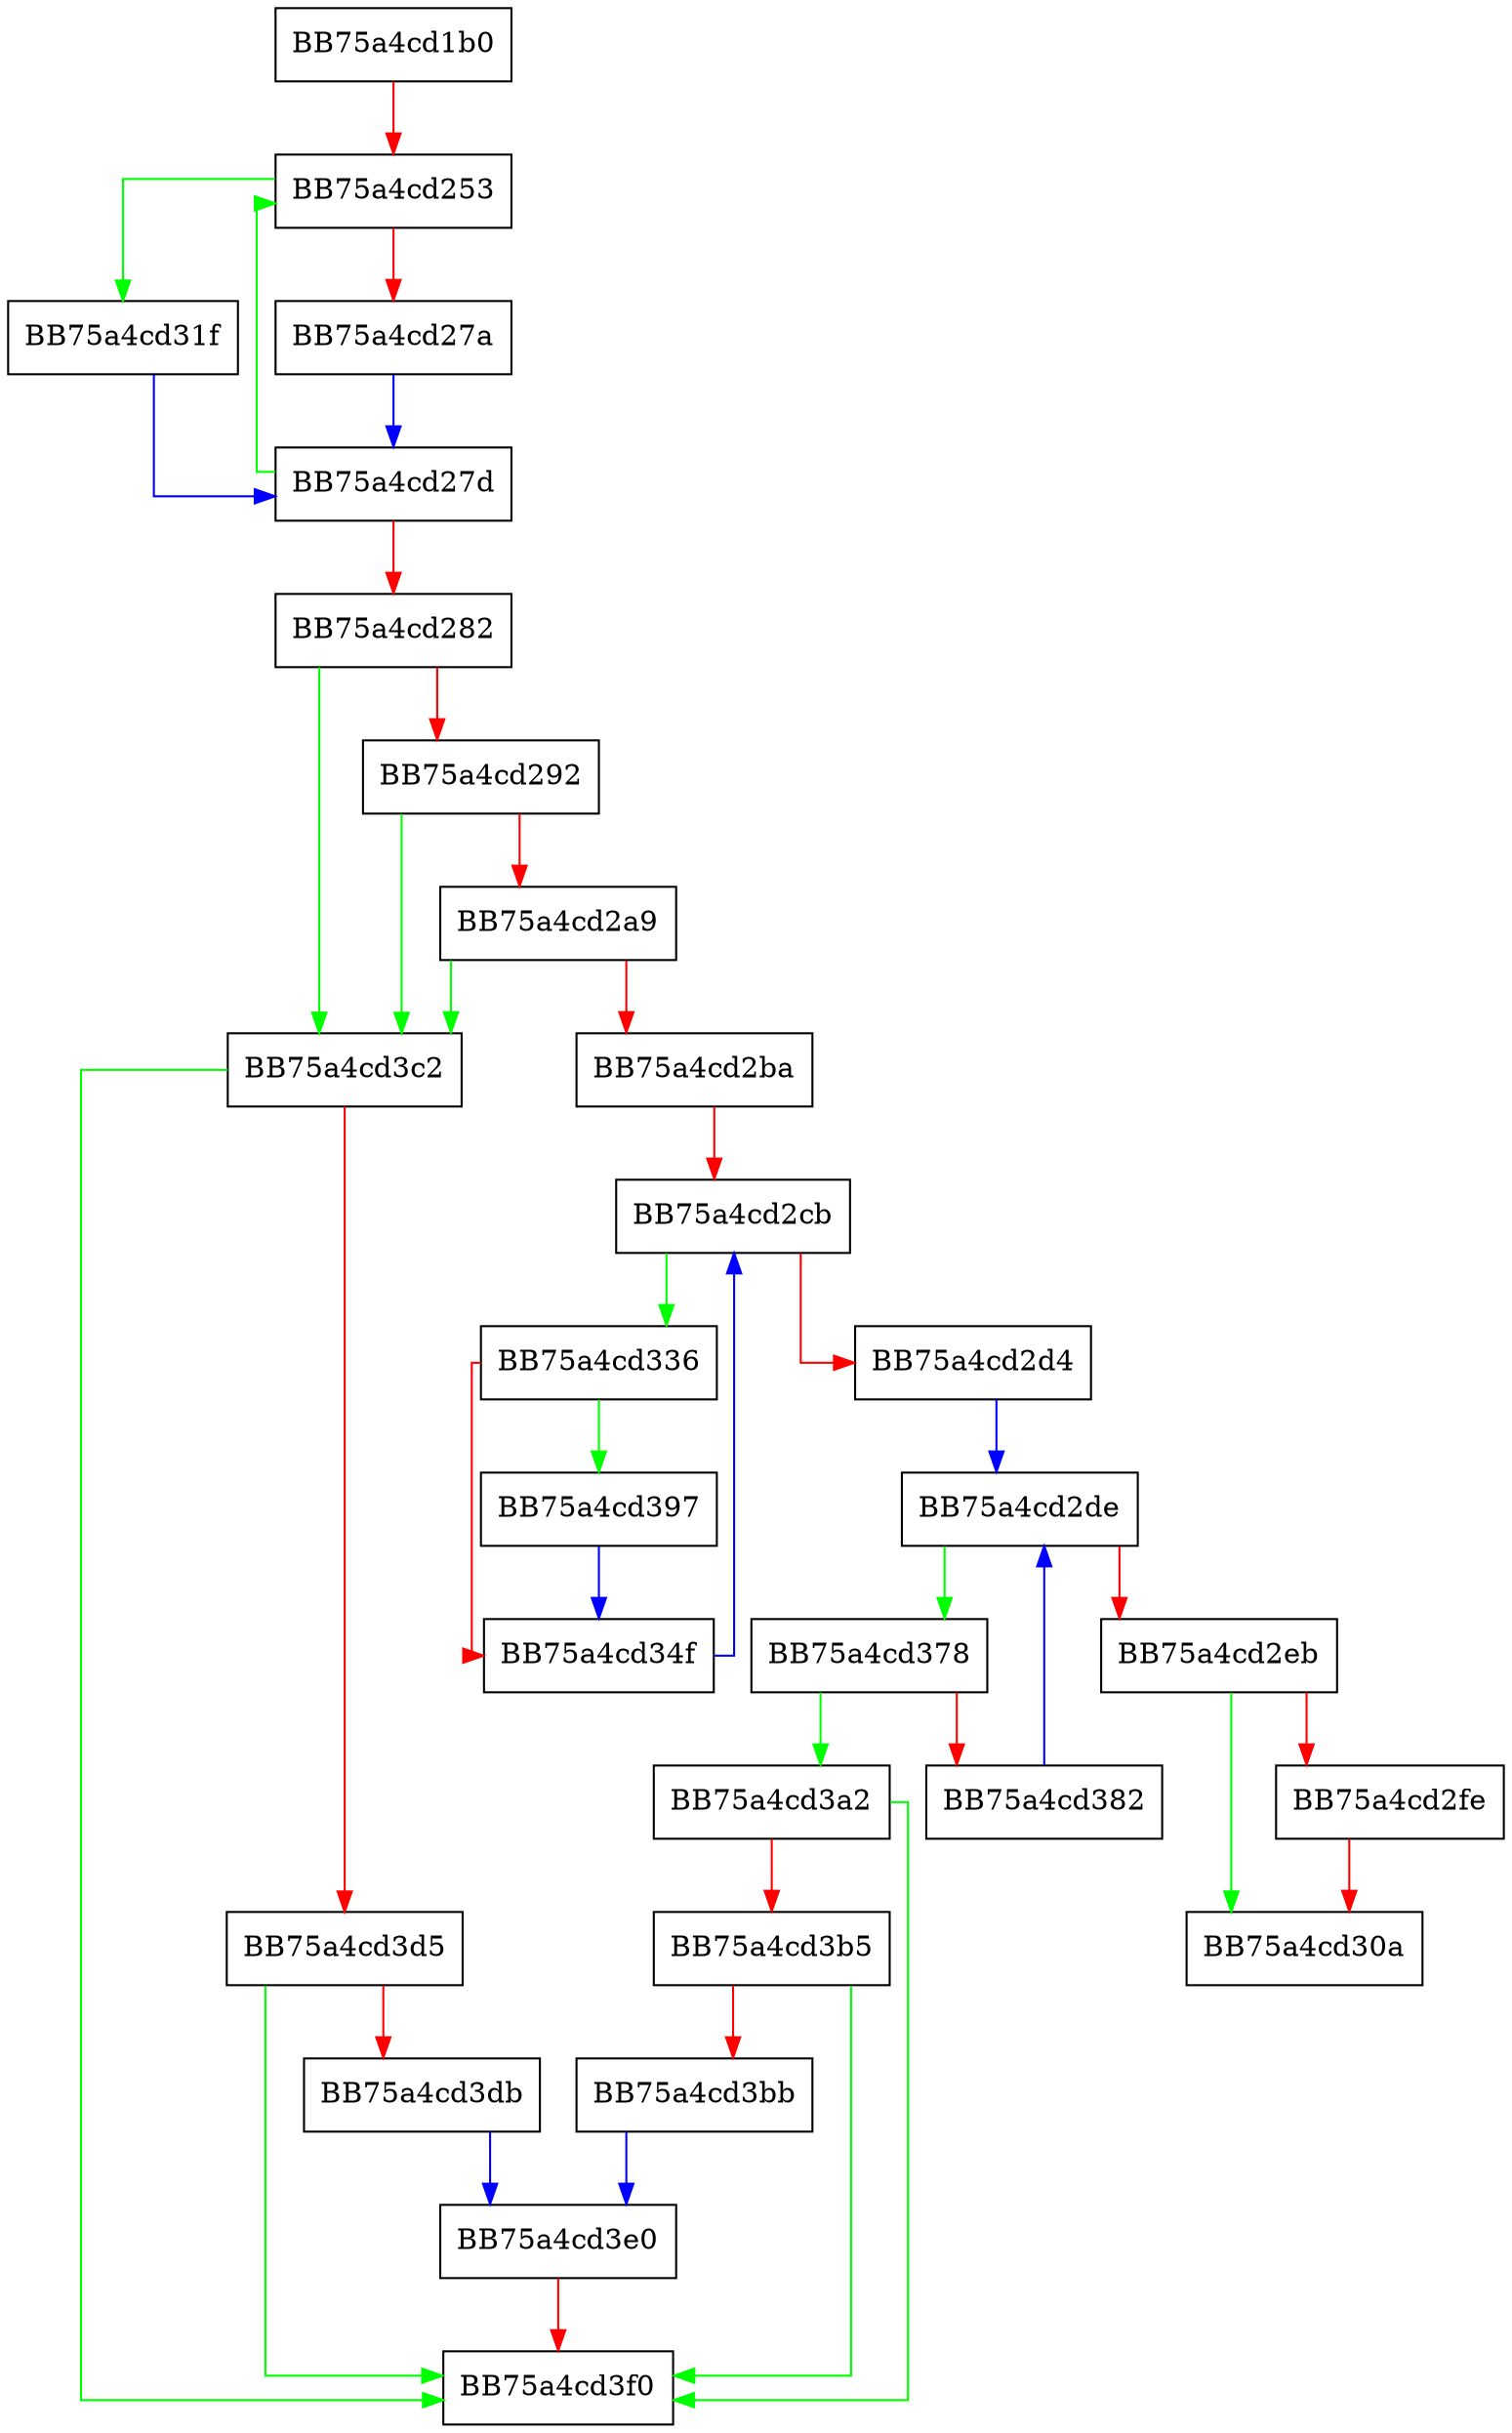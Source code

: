 digraph IgnoreInitialBytes {
  node [shape="box"];
  graph [splines=ortho];
  BB75a4cd1b0 -> BB75a4cd253 [color="red"];
  BB75a4cd253 -> BB75a4cd31f [color="green"];
  BB75a4cd253 -> BB75a4cd27a [color="red"];
  BB75a4cd27a -> BB75a4cd27d [color="blue"];
  BB75a4cd27d -> BB75a4cd253 [color="green"];
  BB75a4cd27d -> BB75a4cd282 [color="red"];
  BB75a4cd282 -> BB75a4cd3c2 [color="green"];
  BB75a4cd282 -> BB75a4cd292 [color="red"];
  BB75a4cd292 -> BB75a4cd3c2 [color="green"];
  BB75a4cd292 -> BB75a4cd2a9 [color="red"];
  BB75a4cd2a9 -> BB75a4cd3c2 [color="green"];
  BB75a4cd2a9 -> BB75a4cd2ba [color="red"];
  BB75a4cd2ba -> BB75a4cd2cb [color="red"];
  BB75a4cd2cb -> BB75a4cd336 [color="green"];
  BB75a4cd2cb -> BB75a4cd2d4 [color="red"];
  BB75a4cd2d4 -> BB75a4cd2de [color="blue"];
  BB75a4cd2de -> BB75a4cd378 [color="green"];
  BB75a4cd2de -> BB75a4cd2eb [color="red"];
  BB75a4cd2eb -> BB75a4cd30a [color="green"];
  BB75a4cd2eb -> BB75a4cd2fe [color="red"];
  BB75a4cd2fe -> BB75a4cd30a [color="red"];
  BB75a4cd31f -> BB75a4cd27d [color="blue"];
  BB75a4cd336 -> BB75a4cd397 [color="green"];
  BB75a4cd336 -> BB75a4cd34f [color="red"];
  BB75a4cd34f -> BB75a4cd2cb [color="blue"];
  BB75a4cd378 -> BB75a4cd3a2 [color="green"];
  BB75a4cd378 -> BB75a4cd382 [color="red"];
  BB75a4cd382 -> BB75a4cd2de [color="blue"];
  BB75a4cd397 -> BB75a4cd34f [color="blue"];
  BB75a4cd3a2 -> BB75a4cd3f0 [color="green"];
  BB75a4cd3a2 -> BB75a4cd3b5 [color="red"];
  BB75a4cd3b5 -> BB75a4cd3f0 [color="green"];
  BB75a4cd3b5 -> BB75a4cd3bb [color="red"];
  BB75a4cd3bb -> BB75a4cd3e0 [color="blue"];
  BB75a4cd3c2 -> BB75a4cd3f0 [color="green"];
  BB75a4cd3c2 -> BB75a4cd3d5 [color="red"];
  BB75a4cd3d5 -> BB75a4cd3f0 [color="green"];
  BB75a4cd3d5 -> BB75a4cd3db [color="red"];
  BB75a4cd3db -> BB75a4cd3e0 [color="blue"];
  BB75a4cd3e0 -> BB75a4cd3f0 [color="red"];
}